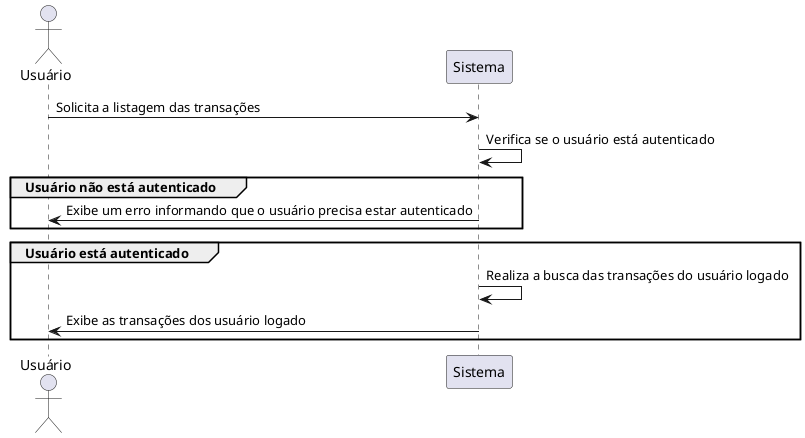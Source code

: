 @startuml TRA02

actor Usuário
participant Sistema

Usuário -> Sistema: Solicita a listagem das transações

Sistema -> Sistema: Verifica se o usuário está autenticado

group Usuário não está autenticado
  Sistema -> Usuário: Exibe um erro informando que o usuário precisa estar autenticado
end

group Usuário está autenticado
  Sistema -> Sistema: Realiza a busca das transações do usuário logado
  Sistema -> Usuário: Exibe as transações dos usuário logado
end

@enduml